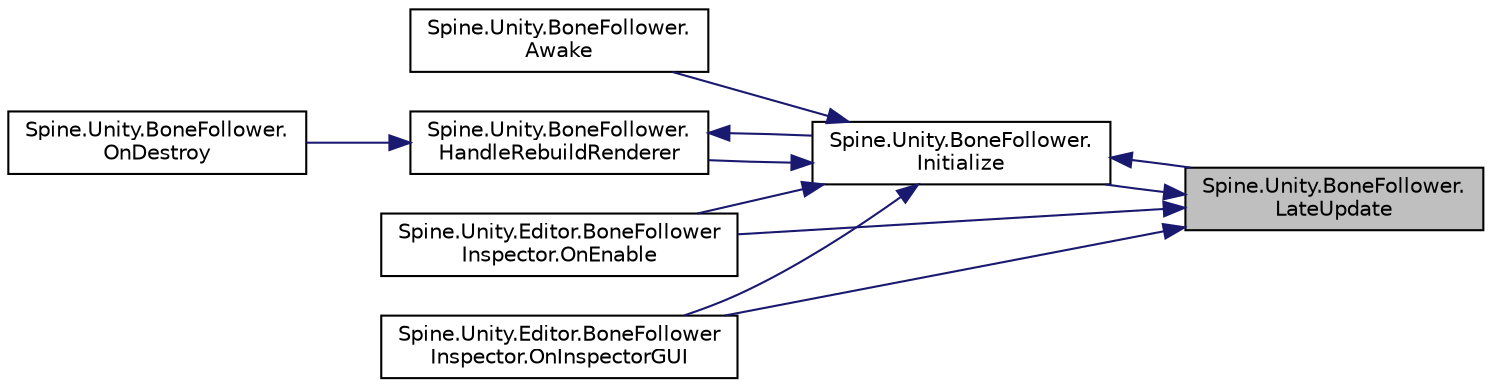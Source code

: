 digraph "Spine.Unity.BoneFollower.LateUpdate"
{
 // LATEX_PDF_SIZE
  edge [fontname="Helvetica",fontsize="10",labelfontname="Helvetica",labelfontsize="10"];
  node [fontname="Helvetica",fontsize="10",shape=record];
  rankdir="RL";
  Node1 [label="Spine.Unity.BoneFollower.\lLateUpdate",height=0.2,width=0.4,color="black", fillcolor="grey75", style="filled", fontcolor="black",tooltip=" "];
  Node1 -> Node2 [dir="back",color="midnightblue",fontsize="10",style="solid"];
  Node2 [label="Spine.Unity.BoneFollower.\lInitialize",height=0.2,width=0.4,color="black", fillcolor="white", style="filled",URL="$class_spine_1_1_unity_1_1_bone_follower.html#a626afb6b9214f44e7de8768f348f10a8",tooltip=" "];
  Node2 -> Node3 [dir="back",color="midnightblue",fontsize="10",style="solid"];
  Node3 [label="Spine.Unity.BoneFollower.\lAwake",height=0.2,width=0.4,color="black", fillcolor="white", style="filled",URL="$class_spine_1_1_unity_1_1_bone_follower.html#acc32e4179216471ace406368295e6169",tooltip=" "];
  Node2 -> Node4 [dir="back",color="midnightblue",fontsize="10",style="solid"];
  Node4 [label="Spine.Unity.BoneFollower.\lHandleRebuildRenderer",height=0.2,width=0.4,color="black", fillcolor="white", style="filled",URL="$class_spine_1_1_unity_1_1_bone_follower.html#a1bcc44a28a29b73f476086b13d8534c6",tooltip=" "];
  Node4 -> Node2 [dir="back",color="midnightblue",fontsize="10",style="solid"];
  Node4 -> Node5 [dir="back",color="midnightblue",fontsize="10",style="solid"];
  Node5 [label="Spine.Unity.BoneFollower.\lOnDestroy",height=0.2,width=0.4,color="black", fillcolor="white", style="filled",URL="$class_spine_1_1_unity_1_1_bone_follower.html#a17fa428c9a8ec7dc8a7de3e2d96a8617",tooltip=" "];
  Node2 -> Node1 [dir="back",color="midnightblue",fontsize="10",style="solid"];
  Node2 -> Node6 [dir="back",color="midnightblue",fontsize="10",style="solid"];
  Node6 [label="Spine.Unity.Editor.BoneFollower\lInspector.OnEnable",height=0.2,width=0.4,color="black", fillcolor="white", style="filled",URL="$class_spine_1_1_unity_1_1_editor_1_1_bone_follower_inspector.html#afacebb28d42641d03f063dc07b91fcd3",tooltip=" "];
  Node2 -> Node7 [dir="back",color="midnightblue",fontsize="10",style="solid"];
  Node7 [label="Spine.Unity.Editor.BoneFollower\lInspector.OnInspectorGUI",height=0.2,width=0.4,color="black", fillcolor="white", style="filled",URL="$class_spine_1_1_unity_1_1_editor_1_1_bone_follower_inspector.html#ad4c2bf3556c2fba4f6ca25b149c7e9af",tooltip=" "];
  Node1 -> Node6 [dir="back",color="midnightblue",fontsize="10",style="solid"];
  Node1 -> Node7 [dir="back",color="midnightblue",fontsize="10",style="solid"];
}
